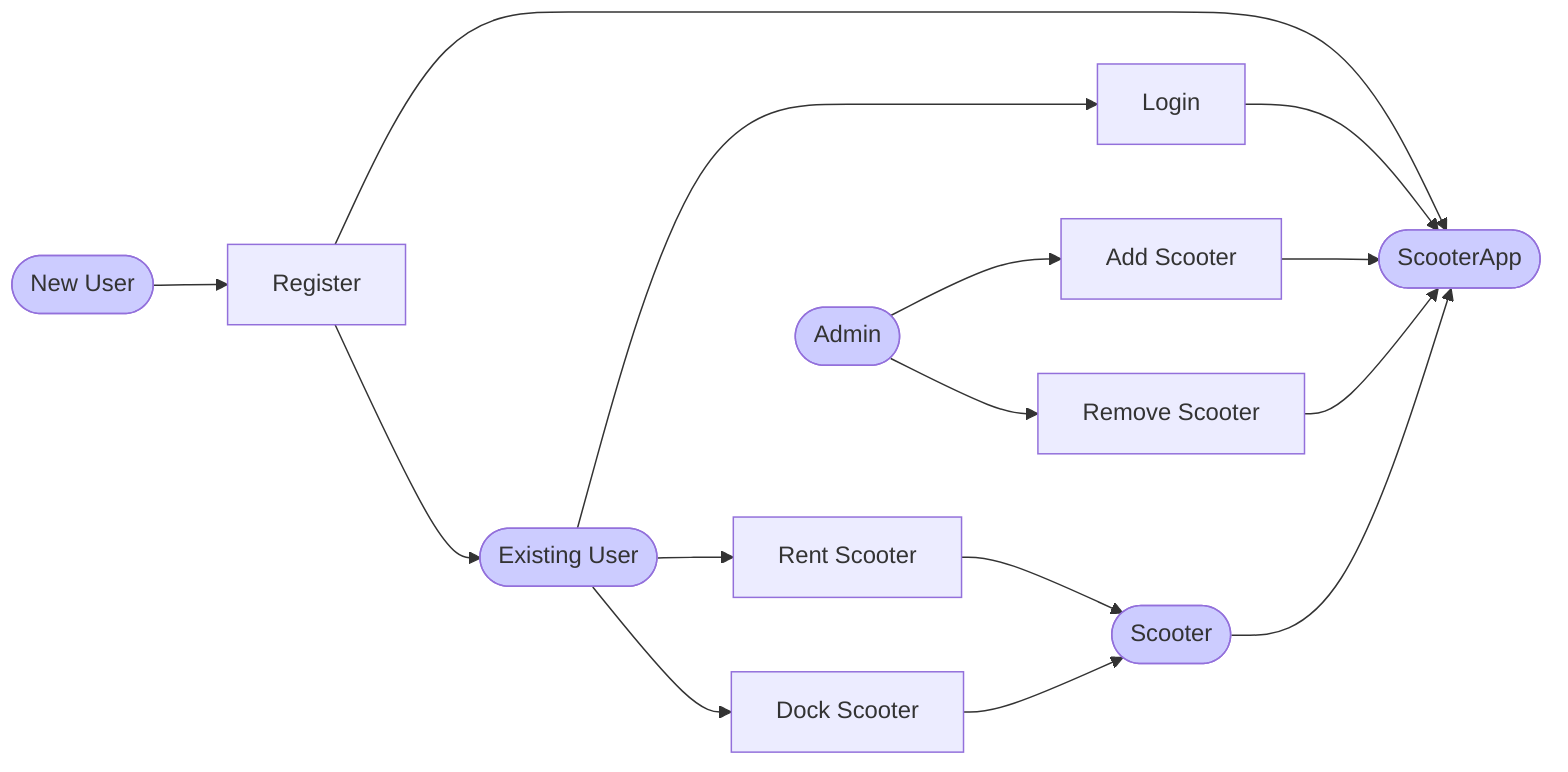 flowchart LR
    EXISTINGUSER([Existing User])
    NEWUSER([New User])
    SCOOTER([Scooter])
    style SCOOTER fill:#ccf
    style NEWUSER fill:#ccf
    style EXISTINGUSER fill:#ccf
    EXISTINGUSER-->login[Login]
    EXISTINGUSER-->rent
    EXISTINGUSER-->dock
    NEWUSER-->register
    DEV([Admin])-->addScooter
    SCOOTERAPP([ScooterApp])
    style SCOOTERAPP fill:#ccf
    style DEV fill:#ccf
    DEV-->removeScooter

    addScooter[Add Scooter]
    removeScooter[Remove Scooter]

    rent[Rent Scooter]



    dock[Dock Scooter]



    register[Register]

    login-->SCOOTERAPP
    register-->SCOOTERAPP
    register-->EXISTINGUSER
    rent-->SCOOTER
    dock-->SCOOTER
    SCOOTER-->SCOOTERAPP

    addScooter-->SCOOTERAPP
    removeScooter-->SCOOTERAPP

    register